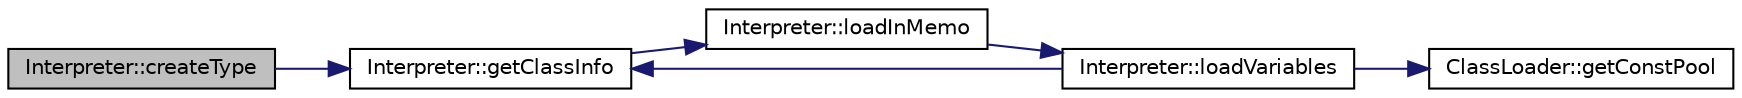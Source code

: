 digraph "Interpreter::createType"
{
  edge [fontname="Helvetica",fontsize="10",labelfontname="Helvetica",labelfontsize="10"];
  node [fontname="Helvetica",fontsize="10",shape=record];
  rankdir="LR";
  Node1 [label="Interpreter::createType",height=0.2,width=0.4,color="black", fillcolor="grey75", style="filled", fontcolor="black"];
  Node1 -> Node2 [color="midnightblue",fontsize="10",style="solid",fontname="Helvetica"];
  Node2 [label="Interpreter::getClassInfo",height=0.2,width=0.4,color="black", fillcolor="white", style="filled",URL="$class_interpreter.html#a99a623bb05c66632d0ab034ebaf2cf51"];
  Node2 -> Node3 [color="midnightblue",fontsize="10",style="solid",fontname="Helvetica"];
  Node3 [label="Interpreter::loadInMemo",height=0.2,width=0.4,color="black", fillcolor="white", style="filled",URL="$class_interpreter.html#ab8fa17a7a73d119f3a3113555aef9702"];
  Node3 -> Node4 [color="midnightblue",fontsize="10",style="solid",fontname="Helvetica"];
  Node4 [label="Interpreter::loadVariables",height=0.2,width=0.4,color="black", fillcolor="white", style="filled",URL="$class_interpreter.html#a39a3745e54aa3cee8882075c96ae8b3f"];
  Node4 -> Node5 [color="midnightblue",fontsize="10",style="solid",fontname="Helvetica"];
  Node5 [label="ClassLoader::getConstPool",height=0.2,width=0.4,color="black", fillcolor="white", style="filled",URL="$class_class_loader.html#a8f3dc8367a76e7a4594bd5e8206d3977"];
  Node4 -> Node2 [color="midnightblue",fontsize="10",style="solid",fontname="Helvetica"];
}

